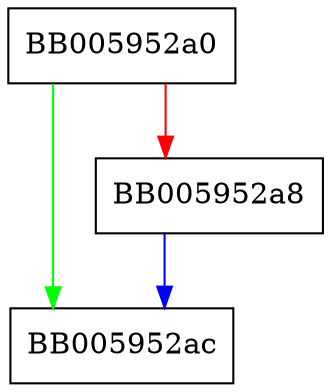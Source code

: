 digraph EC_nistz256_pre_comp_dup {
  node [shape="box"];
  graph [splines=ortho];
  BB005952a0 -> BB005952ac [color="green"];
  BB005952a0 -> BB005952a8 [color="red"];
  BB005952a8 -> BB005952ac [color="blue"];
}